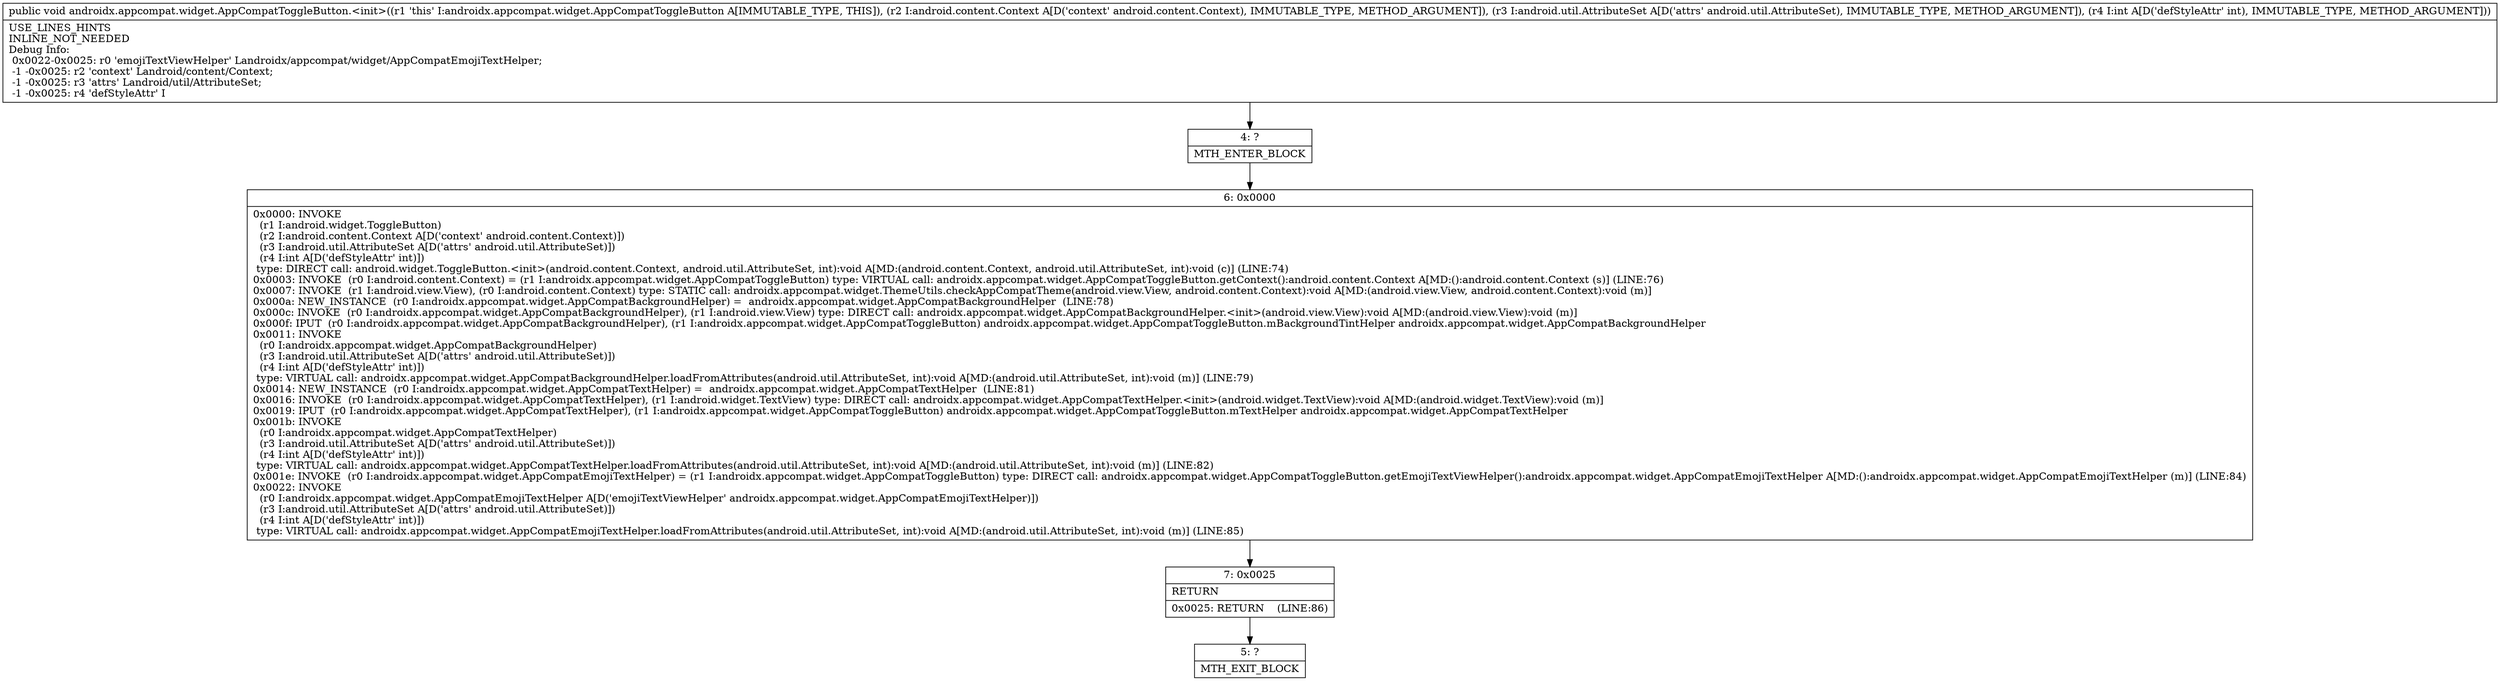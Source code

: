 digraph "CFG forandroidx.appcompat.widget.AppCompatToggleButton.\<init\>(Landroid\/content\/Context;Landroid\/util\/AttributeSet;I)V" {
Node_4 [shape=record,label="{4\:\ ?|MTH_ENTER_BLOCK\l}"];
Node_6 [shape=record,label="{6\:\ 0x0000|0x0000: INVOKE  \l  (r1 I:android.widget.ToggleButton)\l  (r2 I:android.content.Context A[D('context' android.content.Context)])\l  (r3 I:android.util.AttributeSet A[D('attrs' android.util.AttributeSet)])\l  (r4 I:int A[D('defStyleAttr' int)])\l type: DIRECT call: android.widget.ToggleButton.\<init\>(android.content.Context, android.util.AttributeSet, int):void A[MD:(android.content.Context, android.util.AttributeSet, int):void (c)] (LINE:74)\l0x0003: INVOKE  (r0 I:android.content.Context) = (r1 I:androidx.appcompat.widget.AppCompatToggleButton) type: VIRTUAL call: androidx.appcompat.widget.AppCompatToggleButton.getContext():android.content.Context A[MD:():android.content.Context (s)] (LINE:76)\l0x0007: INVOKE  (r1 I:android.view.View), (r0 I:android.content.Context) type: STATIC call: androidx.appcompat.widget.ThemeUtils.checkAppCompatTheme(android.view.View, android.content.Context):void A[MD:(android.view.View, android.content.Context):void (m)]\l0x000a: NEW_INSTANCE  (r0 I:androidx.appcompat.widget.AppCompatBackgroundHelper) =  androidx.appcompat.widget.AppCompatBackgroundHelper  (LINE:78)\l0x000c: INVOKE  (r0 I:androidx.appcompat.widget.AppCompatBackgroundHelper), (r1 I:android.view.View) type: DIRECT call: androidx.appcompat.widget.AppCompatBackgroundHelper.\<init\>(android.view.View):void A[MD:(android.view.View):void (m)]\l0x000f: IPUT  (r0 I:androidx.appcompat.widget.AppCompatBackgroundHelper), (r1 I:androidx.appcompat.widget.AppCompatToggleButton) androidx.appcompat.widget.AppCompatToggleButton.mBackgroundTintHelper androidx.appcompat.widget.AppCompatBackgroundHelper \l0x0011: INVOKE  \l  (r0 I:androidx.appcompat.widget.AppCompatBackgroundHelper)\l  (r3 I:android.util.AttributeSet A[D('attrs' android.util.AttributeSet)])\l  (r4 I:int A[D('defStyleAttr' int)])\l type: VIRTUAL call: androidx.appcompat.widget.AppCompatBackgroundHelper.loadFromAttributes(android.util.AttributeSet, int):void A[MD:(android.util.AttributeSet, int):void (m)] (LINE:79)\l0x0014: NEW_INSTANCE  (r0 I:androidx.appcompat.widget.AppCompatTextHelper) =  androidx.appcompat.widget.AppCompatTextHelper  (LINE:81)\l0x0016: INVOKE  (r0 I:androidx.appcompat.widget.AppCompatTextHelper), (r1 I:android.widget.TextView) type: DIRECT call: androidx.appcompat.widget.AppCompatTextHelper.\<init\>(android.widget.TextView):void A[MD:(android.widget.TextView):void (m)]\l0x0019: IPUT  (r0 I:androidx.appcompat.widget.AppCompatTextHelper), (r1 I:androidx.appcompat.widget.AppCompatToggleButton) androidx.appcompat.widget.AppCompatToggleButton.mTextHelper androidx.appcompat.widget.AppCompatTextHelper \l0x001b: INVOKE  \l  (r0 I:androidx.appcompat.widget.AppCompatTextHelper)\l  (r3 I:android.util.AttributeSet A[D('attrs' android.util.AttributeSet)])\l  (r4 I:int A[D('defStyleAttr' int)])\l type: VIRTUAL call: androidx.appcompat.widget.AppCompatTextHelper.loadFromAttributes(android.util.AttributeSet, int):void A[MD:(android.util.AttributeSet, int):void (m)] (LINE:82)\l0x001e: INVOKE  (r0 I:androidx.appcompat.widget.AppCompatEmojiTextHelper) = (r1 I:androidx.appcompat.widget.AppCompatToggleButton) type: DIRECT call: androidx.appcompat.widget.AppCompatToggleButton.getEmojiTextViewHelper():androidx.appcompat.widget.AppCompatEmojiTextHelper A[MD:():androidx.appcompat.widget.AppCompatEmojiTextHelper (m)] (LINE:84)\l0x0022: INVOKE  \l  (r0 I:androidx.appcompat.widget.AppCompatEmojiTextHelper A[D('emojiTextViewHelper' androidx.appcompat.widget.AppCompatEmojiTextHelper)])\l  (r3 I:android.util.AttributeSet A[D('attrs' android.util.AttributeSet)])\l  (r4 I:int A[D('defStyleAttr' int)])\l type: VIRTUAL call: androidx.appcompat.widget.AppCompatEmojiTextHelper.loadFromAttributes(android.util.AttributeSet, int):void A[MD:(android.util.AttributeSet, int):void (m)] (LINE:85)\l}"];
Node_7 [shape=record,label="{7\:\ 0x0025|RETURN\l|0x0025: RETURN    (LINE:86)\l}"];
Node_5 [shape=record,label="{5\:\ ?|MTH_EXIT_BLOCK\l}"];
MethodNode[shape=record,label="{public void androidx.appcompat.widget.AppCompatToggleButton.\<init\>((r1 'this' I:androidx.appcompat.widget.AppCompatToggleButton A[IMMUTABLE_TYPE, THIS]), (r2 I:android.content.Context A[D('context' android.content.Context), IMMUTABLE_TYPE, METHOD_ARGUMENT]), (r3 I:android.util.AttributeSet A[D('attrs' android.util.AttributeSet), IMMUTABLE_TYPE, METHOD_ARGUMENT]), (r4 I:int A[D('defStyleAttr' int), IMMUTABLE_TYPE, METHOD_ARGUMENT]))  | USE_LINES_HINTS\lINLINE_NOT_NEEDED\lDebug Info:\l  0x0022\-0x0025: r0 'emojiTextViewHelper' Landroidx\/appcompat\/widget\/AppCompatEmojiTextHelper;\l  \-1 \-0x0025: r2 'context' Landroid\/content\/Context;\l  \-1 \-0x0025: r3 'attrs' Landroid\/util\/AttributeSet;\l  \-1 \-0x0025: r4 'defStyleAttr' I\l}"];
MethodNode -> Node_4;Node_4 -> Node_6;
Node_6 -> Node_7;
Node_7 -> Node_5;
}

